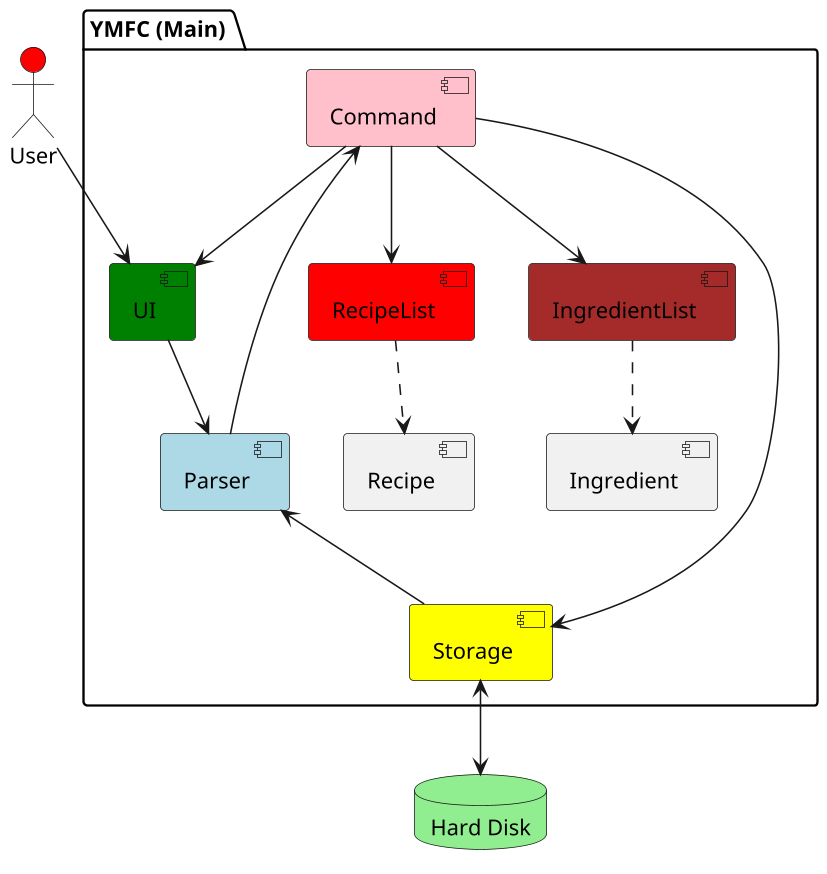'@@author: seanngja
@startuml
skinparam dpi 150

actor User as user #Red
package "YMFC (Main) " {
    [UI] #Green
    [Parser] #LIGHTBLUE
    [RecipeList] #Red
    [IngredientList] #Brown
    [Storage] #Yellow
    [Recipe]
    [Ingredient]
    [Command] #Pink
}

database "Hard Disk" as hard_disk #LIGHTGREEN

user --> UI
UI --> Parser
RecipeList ..> Recipe
Command <-- Parser
Command --> UI
Command --> Storage
Command --> RecipeList
Command --> IngredientList
Parser <-- Storage
IngredientList ..> Ingredient
Storage <--> hard_disk

@enduml